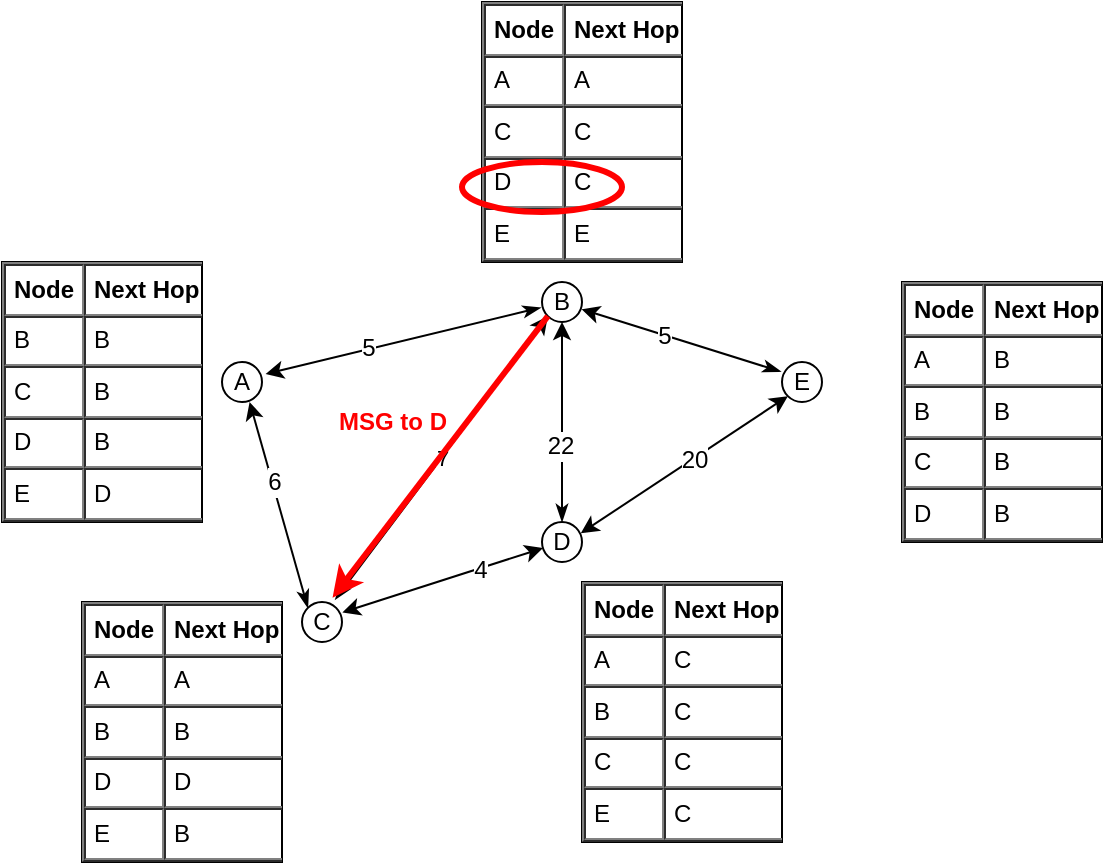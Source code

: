 <mxfile version="12.9.9" type="device"><diagram id="lJYS4VRSIsEf9TPoP0br" name="Page-1"><mxGraphModel dx="1422" dy="769" grid="1" gridSize="10" guides="1" tooltips="1" connect="1" arrows="1" fold="1" page="1" pageScale="1" pageWidth="827" pageHeight="1169" math="0" shadow="0"><root><mxCell id="0"/><mxCell id="1" parent="0"/><mxCell id="UmhQ2P2T8tzD9ortns0X-2" value="&lt;div&gt;A&lt;/div&gt;" style="ellipse;whiteSpace=wrap;html=1;" parent="1" vertex="1"><mxGeometry x="150" y="230" width="20" height="20" as="geometry"/></mxCell><mxCell id="UmhQ2P2T8tzD9ortns0X-3" value="E" style="ellipse;whiteSpace=wrap;html=1;" parent="1" vertex="1"><mxGeometry x="430" y="230" width="20" height="20" as="geometry"/></mxCell><mxCell id="UmhQ2P2T8tzD9ortns0X-4" value="D" style="ellipse;whiteSpace=wrap;html=1;" parent="1" vertex="1"><mxGeometry x="310" y="310" width="20" height="20" as="geometry"/></mxCell><mxCell id="UmhQ2P2T8tzD9ortns0X-5" value="C" style="ellipse;whiteSpace=wrap;html=1;" parent="1" vertex="1"><mxGeometry x="190" y="350" width="20" height="20" as="geometry"/></mxCell><mxCell id="UmhQ2P2T8tzD9ortns0X-6" value="B" style="ellipse;whiteSpace=wrap;html=1;" parent="1" vertex="1"><mxGeometry x="310" y="190" width="20" height="20" as="geometry"/></mxCell><mxCell id="UmhQ2P2T8tzD9ortns0X-10" value="" style="endArrow=classic;html=1;exitX=0.5;exitY=0;exitDx=0;exitDy=0;entryX=0.5;entryY=1;entryDx=0;entryDy=0;startArrow=classicThin;startFill=1;" parent="1" source="UmhQ2P2T8tzD9ortns0X-4" target="UmhQ2P2T8tzD9ortns0X-6" edge="1"><mxGeometry width="50" height="50" relative="1" as="geometry"><mxPoint x="330" y="330" as="sourcePoint"/><mxPoint x="380" y="280" as="targetPoint"/></mxGeometry></mxCell><mxCell id="UmhQ2P2T8tzD9ortns0X-21" value="22" style="text;html=1;align=center;verticalAlign=middle;resizable=0;points=[];labelBackgroundColor=#ffffff;" parent="UmhQ2P2T8tzD9ortns0X-10" vertex="1" connectable="0"><mxGeometry x="-0.242" y="1" relative="1" as="geometry"><mxPoint as="offset"/></mxGeometry></mxCell><mxCell id="UmhQ2P2T8tzD9ortns0X-11" value="" style="endArrow=classic;html=1;entryX=1.01;entryY=0.26;entryDx=0;entryDy=0;entryPerimeter=0;startArrow=classic;startFill=1;" parent="1" source="UmhQ2P2T8tzD9ortns0X-4" target="UmhQ2P2T8tzD9ortns0X-5" edge="1"><mxGeometry width="50" height="50" relative="1" as="geometry"><mxPoint x="330" y="320" as="sourcePoint"/><mxPoint x="330" y="220" as="targetPoint"/></mxGeometry></mxCell><mxCell id="UmhQ2P2T8tzD9ortns0X-23" value="4" style="text;html=1;align=center;verticalAlign=middle;resizable=0;points=[];labelBackgroundColor=#ffffff;" parent="UmhQ2P2T8tzD9ortns0X-11" vertex="1" connectable="0"><mxGeometry x="-0.362" y="1" relative="1" as="geometry"><mxPoint as="offset"/></mxGeometry></mxCell><mxCell id="UmhQ2P2T8tzD9ortns0X-12" value="" style="endArrow=classic;html=1;exitX=0.97;exitY=0.28;exitDx=0;exitDy=0;entryX=0;entryY=1;entryDx=0;entryDy=0;exitPerimeter=0;startArrow=classic;startFill=1;" parent="1" source="UmhQ2P2T8tzD9ortns0X-4" target="UmhQ2P2T8tzD9ortns0X-3" edge="1"><mxGeometry width="50" height="50" relative="1" as="geometry"><mxPoint x="340" y="330" as="sourcePoint"/><mxPoint x="340" y="230" as="targetPoint"/></mxGeometry></mxCell><mxCell id="UmhQ2P2T8tzD9ortns0X-22" value="&lt;div&gt;20&lt;/div&gt;" style="text;html=1;align=center;verticalAlign=middle;resizable=0;points=[];labelBackgroundColor=#ffffff;" parent="UmhQ2P2T8tzD9ortns0X-12" vertex="1" connectable="0"><mxGeometry x="0.08" relative="1" as="geometry"><mxPoint as="offset"/></mxGeometry></mxCell><mxCell id="UmhQ2P2T8tzD9ortns0X-15" value="" style="endArrow=classic;html=1;exitX=-0.03;exitY=0.24;exitDx=0;exitDy=0;entryX=0.99;entryY=0.68;entryDx=0;entryDy=0;startArrow=classicThin;startFill=1;exitPerimeter=0;entryPerimeter=0;" parent="1" source="UmhQ2P2T8tzD9ortns0X-3" target="UmhQ2P2T8tzD9ortns0X-6" edge="1"><mxGeometry width="50" height="50" relative="1" as="geometry"><mxPoint x="330" y="320" as="sourcePoint"/><mxPoint x="330" y="220" as="targetPoint"/></mxGeometry></mxCell><mxCell id="UmhQ2P2T8tzD9ortns0X-25" value="5" style="text;html=1;align=center;verticalAlign=middle;resizable=0;points=[];labelBackgroundColor=#ffffff;" parent="UmhQ2P2T8tzD9ortns0X-15" vertex="1" connectable="0"><mxGeometry x="0.183" relative="1" as="geometry"><mxPoint as="offset"/></mxGeometry></mxCell><mxCell id="UmhQ2P2T8tzD9ortns0X-16" value="7" style="endArrow=classic;html=1;exitX=0.83;exitY=-0.06;exitDx=0;exitDy=0;entryX=0;entryY=1;entryDx=0;entryDy=0;startArrow=classicThin;startFill=1;exitPerimeter=0;" parent="1" source="UmhQ2P2T8tzD9ortns0X-5" target="UmhQ2P2T8tzD9ortns0X-6" edge="1"><mxGeometry width="50" height="50" relative="1" as="geometry"><mxPoint x="340" y="330" as="sourcePoint"/><mxPoint x="340" y="230" as="targetPoint"/></mxGeometry></mxCell><mxCell id="UmhQ2P2T8tzD9ortns0X-17" value="" style="endArrow=classic;html=1;exitX=0;exitY=0;exitDx=0;exitDy=0;entryX=0.69;entryY=1;entryDx=0;entryDy=0;startArrow=classicThin;startFill=1;entryPerimeter=0;" parent="1" source="UmhQ2P2T8tzD9ortns0X-5" target="UmhQ2P2T8tzD9ortns0X-2" edge="1"><mxGeometry width="50" height="50" relative="1" as="geometry"><mxPoint x="350" y="340" as="sourcePoint"/><mxPoint x="350" y="240" as="targetPoint"/></mxGeometry></mxCell><mxCell id="UmhQ2P2T8tzD9ortns0X-19" value="6" style="text;html=1;align=center;verticalAlign=middle;resizable=0;points=[];labelBackgroundColor=#ffffff;" parent="UmhQ2P2T8tzD9ortns0X-17" vertex="1" connectable="0"><mxGeometry x="0.224" y="-1" relative="1" as="geometry"><mxPoint as="offset"/></mxGeometry></mxCell><mxCell id="UmhQ2P2T8tzD9ortns0X-18" value="" style="endArrow=classic;html=1;exitX=-0.03;exitY=0.64;exitDx=0;exitDy=0;entryX=1.09;entryY=0.3;entryDx=0;entryDy=0;startArrow=classicThin;startFill=1;entryPerimeter=0;exitPerimeter=0;" parent="1" source="UmhQ2P2T8tzD9ortns0X-6" target="UmhQ2P2T8tzD9ortns0X-2" edge="1"><mxGeometry width="50" height="50" relative="1" as="geometry"><mxPoint x="360" y="350" as="sourcePoint"/><mxPoint x="360" y="250" as="targetPoint"/></mxGeometry></mxCell><mxCell id="UmhQ2P2T8tzD9ortns0X-20" value="&lt;div&gt;5&lt;/div&gt;" style="text;html=1;align=center;verticalAlign=middle;resizable=0;points=[];labelBackgroundColor=#ffffff;" parent="UmhQ2P2T8tzD9ortns0X-18" vertex="1" connectable="0"><mxGeometry x="0.254" y="-1" relative="1" as="geometry"><mxPoint as="offset"/></mxGeometry></mxCell><mxCell id="UmhQ2P2T8tzD9ortns0X-44" value="&lt;table style=&quot;font-size: 1em ; width: 100% ; height: 100%&quot; cellspacing=&quot;0&quot; cellpadding=&quot;4&quot; border=&quot;1&quot;&gt;&lt;tbody&gt;&lt;tr&gt;&lt;th&gt;Node&lt;br&gt;&lt;/th&gt;&lt;th&gt;Next Hop&lt;br&gt;&lt;/th&gt;&lt;/tr&gt;&lt;tr&gt;&lt;td&gt;A&lt;br&gt;&lt;/td&gt;&lt;td&gt;B&lt;br&gt;&lt;/td&gt;&lt;/tr&gt;&lt;tr&gt;&lt;td&gt;B&lt;br&gt;&lt;/td&gt;&lt;td&gt;B&lt;br&gt;&lt;/td&gt;&lt;/tr&gt;&lt;tr&gt;&lt;td&gt;C&lt;br&gt;&lt;/td&gt;&lt;td&gt;B&lt;br&gt;&lt;/td&gt;&lt;/tr&gt;&lt;tr&gt;&lt;td&gt;D&lt;/td&gt;&lt;td&gt;B&lt;br&gt;&lt;/td&gt;&lt;/tr&gt;&lt;/tbody&gt;&lt;/table&gt; " style="verticalAlign=top;align=left;overflow=fill;fontSize=12;fontFamily=Helvetica;html=1" parent="1" vertex="1"><mxGeometry x="490" y="190" width="100" height="130" as="geometry"/></mxCell><mxCell id="UmhQ2P2T8tzD9ortns0X-45" value="&lt;table style=&quot;font-size: 1em ; width: 100% ; height: 100%&quot; cellspacing=&quot;0&quot; cellpadding=&quot;4&quot; border=&quot;1&quot;&gt;&lt;tbody&gt;&lt;tr&gt;&lt;th&gt;Node&lt;br&gt;&lt;/th&gt;&lt;th&gt;Next Hop&lt;br&gt;&lt;/th&gt;&lt;/tr&gt;&lt;tr&gt;&lt;td&gt;A&lt;br&gt;&lt;/td&gt;&lt;td&gt;C&lt;br&gt;&lt;/td&gt;&lt;/tr&gt;&lt;tr&gt;&lt;td&gt;B&lt;br&gt;&lt;/td&gt;&lt;td&gt;C&lt;br&gt;&lt;/td&gt;&lt;/tr&gt;&lt;tr&gt;&lt;td&gt;C&lt;br&gt;&lt;/td&gt;&lt;td&gt;C&lt;br&gt;&lt;/td&gt;&lt;/tr&gt;&lt;tr&gt;&lt;td&gt;E&lt;/td&gt;&lt;td&gt;C&lt;br&gt;&lt;/td&gt;&lt;/tr&gt;&lt;/tbody&gt;&lt;/table&gt; " style="verticalAlign=top;align=left;overflow=fill;fontSize=12;fontFamily=Helvetica;html=1" parent="1" vertex="1"><mxGeometry x="330" y="340" width="100" height="130" as="geometry"/></mxCell><mxCell id="UmhQ2P2T8tzD9ortns0X-46" value="&lt;table style=&quot;font-size: 1em ; width: 100% ; height: 100%&quot; cellspacing=&quot;0&quot; cellpadding=&quot;4&quot; border=&quot;1&quot;&gt;&lt;tbody&gt;&lt;tr&gt;&lt;th&gt;Node&lt;br&gt;&lt;/th&gt;&lt;th&gt;Next Hop&lt;br&gt;&lt;/th&gt;&lt;/tr&gt;&lt;tr&gt;&lt;td&gt;A&lt;br&gt;&lt;/td&gt;&lt;td&gt;A&lt;br&gt;&lt;/td&gt;&lt;/tr&gt;&lt;tr&gt;&lt;td&gt;C&lt;br&gt;&lt;/td&gt;&lt;td&gt;C&lt;br&gt;&lt;/td&gt;&lt;/tr&gt;&lt;tr&gt;&lt;td&gt;D&lt;br&gt;&lt;/td&gt;&lt;td&gt;C&lt;br&gt;&lt;/td&gt;&lt;/tr&gt;&lt;tr&gt;&lt;td&gt;E&lt;/td&gt;&lt;td&gt;E&lt;/td&gt;&lt;/tr&gt;&lt;/tbody&gt;&lt;/table&gt; " style="verticalAlign=top;align=left;overflow=fill;fontSize=12;fontFamily=Helvetica;html=1" parent="1" vertex="1"><mxGeometry x="280" y="50" width="100" height="130" as="geometry"/></mxCell><mxCell id="UmhQ2P2T8tzD9ortns0X-47" value="&lt;table style=&quot;font-size: 1em ; width: 100% ; height: 100%&quot; cellspacing=&quot;0&quot; cellpadding=&quot;4&quot; border=&quot;1&quot;&gt;&lt;tbody&gt;&lt;tr&gt;&lt;th&gt;Node&lt;br&gt;&lt;/th&gt;&lt;th&gt;Next Hop&lt;br&gt;&lt;/th&gt;&lt;/tr&gt;&lt;tr&gt;&lt;td&gt;B&lt;br&gt;&lt;/td&gt;&lt;td&gt;B&lt;br&gt;&lt;/td&gt;&lt;/tr&gt;&lt;tr&gt;&lt;td&gt;C&lt;br&gt;&lt;/td&gt;&lt;td&gt;B&lt;br&gt;&lt;/td&gt;&lt;/tr&gt;&lt;tr&gt;&lt;td&gt;D&lt;br&gt;&lt;/td&gt;&lt;td&gt;B&lt;br&gt;&lt;/td&gt;&lt;/tr&gt;&lt;tr&gt;&lt;td&gt;E&lt;/td&gt;&lt;td&gt;D&lt;/td&gt;&lt;/tr&gt;&lt;/tbody&gt;&lt;/table&gt; " style="verticalAlign=top;align=left;overflow=fill;fontSize=12;fontFamily=Helvetica;html=1" parent="1" vertex="1"><mxGeometry x="40" y="180" width="100" height="130" as="geometry"/></mxCell><mxCell id="UmhQ2P2T8tzD9ortns0X-48" value="&lt;table style=&quot;font-size: 1em ; width: 100% ; height: 100%&quot; cellspacing=&quot;0&quot; cellpadding=&quot;4&quot; border=&quot;1&quot;&gt;&lt;tbody&gt;&lt;tr&gt;&lt;th&gt;Node&lt;br&gt;&lt;/th&gt;&lt;th&gt;Next Hop&lt;br&gt;&lt;/th&gt;&lt;/tr&gt;&lt;tr&gt;&lt;td&gt;A&lt;br&gt;&lt;/td&gt;&lt;td&gt;A&lt;br&gt;&lt;/td&gt;&lt;/tr&gt;&lt;tr&gt;&lt;td&gt;B&lt;br&gt;&lt;/td&gt;&lt;td&gt;B&lt;br&gt;&lt;/td&gt;&lt;/tr&gt;&lt;tr&gt;&lt;td&gt;D&lt;/td&gt;&lt;td&gt;D&lt;br&gt;&lt;/td&gt;&lt;/tr&gt;&lt;tr&gt;&lt;td&gt;E&lt;/td&gt;&lt;td&gt;B&lt;/td&gt;&lt;/tr&gt;&lt;/tbody&gt;&lt;/table&gt; " style="verticalAlign=top;align=left;overflow=fill;fontSize=12;fontFamily=Helvetica;html=1" parent="1" vertex="1"><mxGeometry x="80" y="350" width="100" height="130" as="geometry"/></mxCell><mxCell id="FOEjCi5yLIBfMQmb-yMi-1" value="" style="ellipse;whiteSpace=wrap;html=1;fillColor=none;strokeColor=#FF0000;strokeWidth=3;" parent="1" vertex="1"><mxGeometry x="270" y="130" width="80" height="25" as="geometry"/></mxCell><mxCell id="FOEjCi5yLIBfMQmb-yMi-2" value="" style="endArrow=classic;html=1;exitX=0;exitY=1;exitDx=0;exitDy=0;fillColor=#f8cecc;strokeColor=#FF0000;strokeWidth=3;entryX=0.764;entryY=-0.107;entryDx=0;entryDy=0;entryPerimeter=0;" parent="1" source="UmhQ2P2T8tzD9ortns0X-6" target="UmhQ2P2T8tzD9ortns0X-5" edge="1"><mxGeometry width="50" height="50" relative="1" as="geometry"><mxPoint x="390" y="360" as="sourcePoint"/><mxPoint x="210" y="340" as="targetPoint"/></mxGeometry></mxCell><mxCell id="FOEjCi5yLIBfMQmb-yMi-3" value="&lt;b&gt;&lt;font color=&quot;#FF0000&quot;&gt;MSG to D&lt;/font&gt;&lt;/b&gt;" style="text;html=1;align=center;verticalAlign=middle;resizable=0;points=[];autosize=1;" parent="1" vertex="1"><mxGeometry x="200" y="250" width="70" height="20" as="geometry"/></mxCell></root></mxGraphModel></diagram></mxfile>